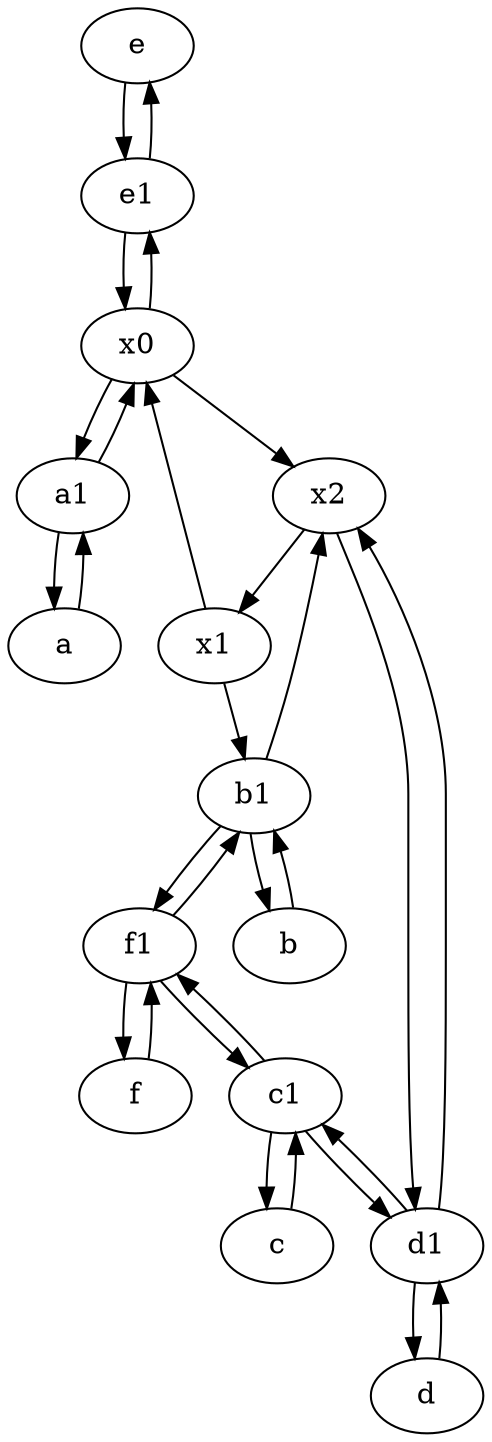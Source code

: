 digraph  {
	e [pos="30,50!"];
	a1 [pos="40,15!"];
	a [pos="40,10!"];
	e1 [pos="25,45!"];
	x1;
	f [pos="15,45!"];
	b1 [pos="45,20!"];
	f1;
	x2;
	x0;
	c1 [pos="30,15!"];
	d1 [pos="25,30!"];
	b [pos="50,20!"];
	d [pos="20,30!"];
	c [pos="20,10!"];
	x0 -> x2;
	c1 -> f1;
	f -> f1;
	d -> d1;
	a1 -> x0;
	f1 -> c1;
	c1 -> d1;
	c1 -> c;
	x1 -> b1;
	d1 -> d;
	b1 -> x2;
	e1 -> x0;
	e1 -> e;
	c -> c1;
	x2 -> x1;
	b1 -> f1;
	b1 -> b;
	f1 -> f;
	e -> e1;
	d1 -> x2;
	b -> b1;
	a -> a1;
	x0 -> e1;
	x2 -> d1;
	x0 -> a1;
	d1 -> c1;
	x1 -> x0;
	f1 -> b1;
	a1 -> a;

	}